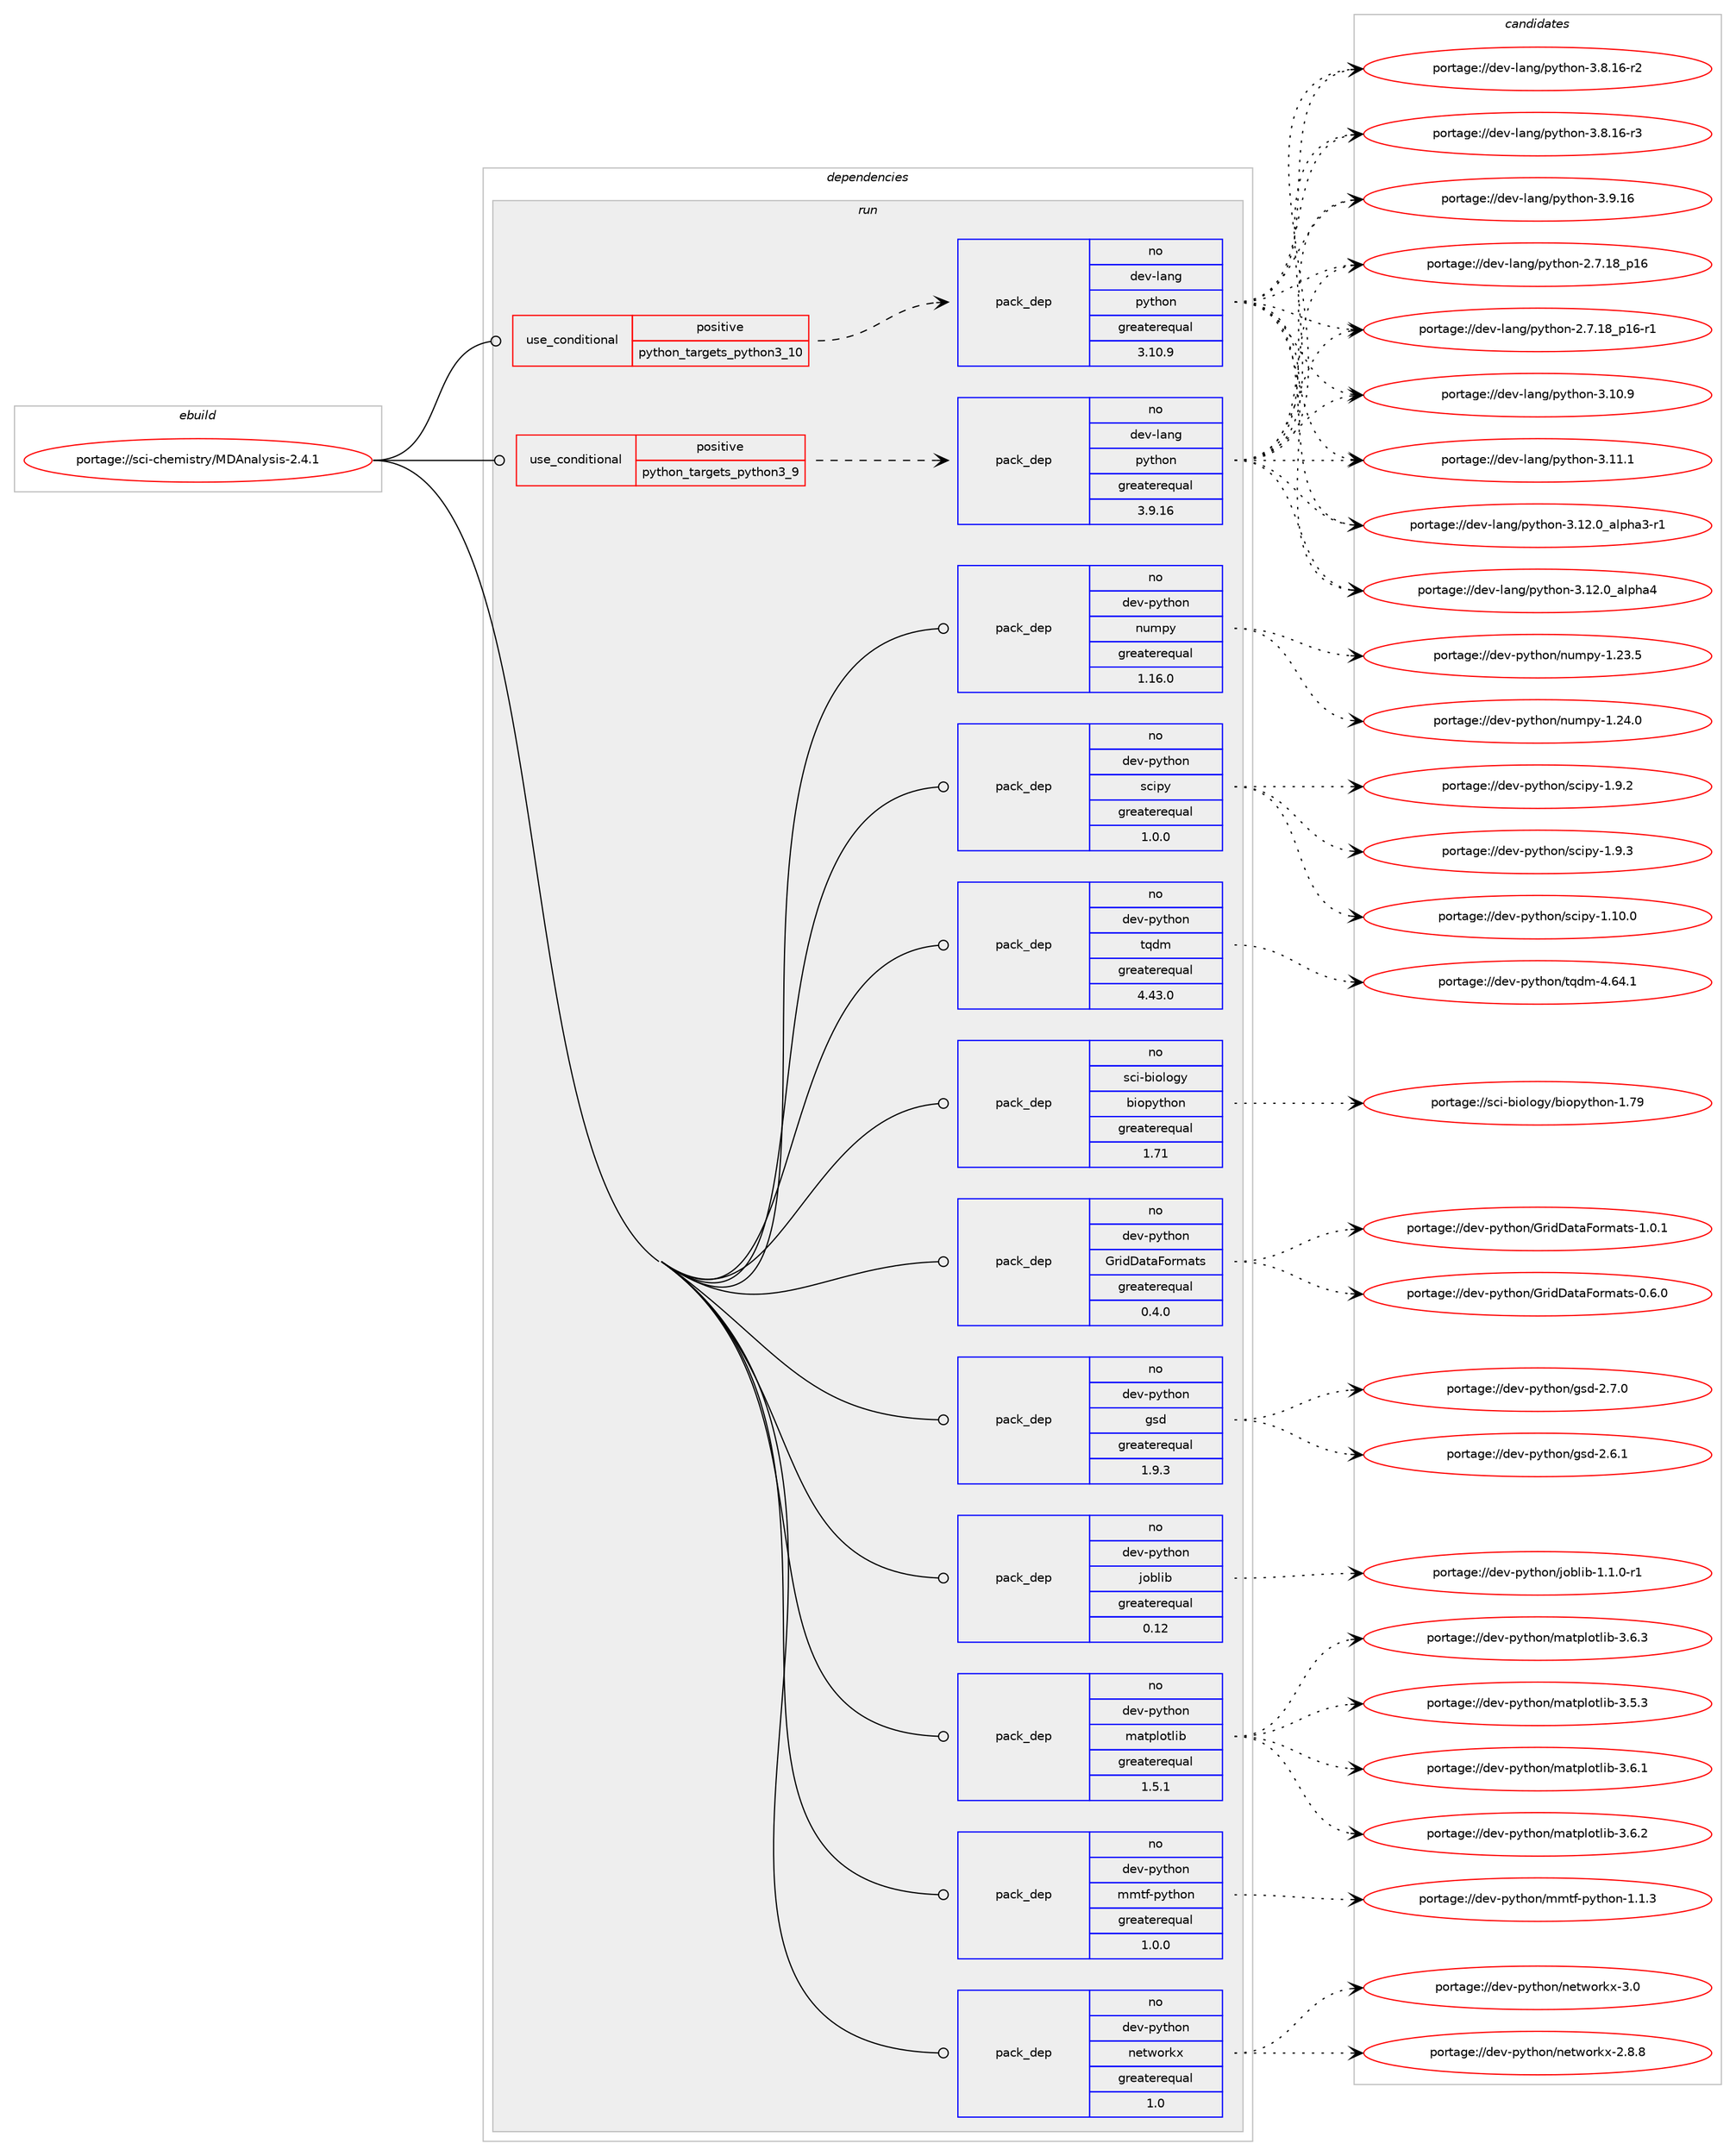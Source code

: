 digraph prolog {

# *************
# Graph options
# *************

newrank=true;
concentrate=true;
compound=true;
graph [rankdir=LR,fontname=Helvetica,fontsize=10,ranksep=1.5];#, ranksep=2.5, nodesep=0.2];
edge  [arrowhead=vee];
node  [fontname=Helvetica,fontsize=10];

# **********
# The ebuild
# **********

subgraph cluster_leftcol {
color=gray;
rank=same;
label=<<i>ebuild</i>>;
id [label="portage://sci-chemistry/MDAnalysis-2.4.1", color=red, width=4, href="../sci-chemistry/MDAnalysis-2.4.1.svg"];
}

# ****************
# The dependencies
# ****************

subgraph cluster_midcol {
color=gray;
label=<<i>dependencies</i>>;
subgraph cluster_compile {
fillcolor="#eeeeee";
style=filled;
label=<<i>compile</i>>;
}
subgraph cluster_compileandrun {
fillcolor="#eeeeee";
style=filled;
label=<<i>compile and run</i>>;
}
subgraph cluster_run {
fillcolor="#eeeeee";
style=filled;
label=<<i>run</i>>;
subgraph cond1023 {
dependency1591 [label=<<TABLE BORDER="0" CELLBORDER="1" CELLSPACING="0" CELLPADDING="4"><TR><TD ROWSPAN="3" CELLPADDING="10">use_conditional</TD></TR><TR><TD>positive</TD></TR><TR><TD>python_targets_python3_10</TD></TR></TABLE>>, shape=none, color=red];
subgraph pack551 {
dependency1592 [label=<<TABLE BORDER="0" CELLBORDER="1" CELLSPACING="0" CELLPADDING="4" WIDTH="220"><TR><TD ROWSPAN="6" CELLPADDING="30">pack_dep</TD></TR><TR><TD WIDTH="110">no</TD></TR><TR><TD>dev-lang</TD></TR><TR><TD>python</TD></TR><TR><TD>greaterequal</TD></TR><TR><TD>3.10.9</TD></TR></TABLE>>, shape=none, color=blue];
}
dependency1591:e -> dependency1592:w [weight=20,style="dashed",arrowhead="vee"];
}
id:e -> dependency1591:w [weight=20,style="solid",arrowhead="odot"];
subgraph cond1024 {
dependency1593 [label=<<TABLE BORDER="0" CELLBORDER="1" CELLSPACING="0" CELLPADDING="4"><TR><TD ROWSPAN="3" CELLPADDING="10">use_conditional</TD></TR><TR><TD>positive</TD></TR><TR><TD>python_targets_python3_9</TD></TR></TABLE>>, shape=none, color=red];
subgraph pack552 {
dependency1594 [label=<<TABLE BORDER="0" CELLBORDER="1" CELLSPACING="0" CELLPADDING="4" WIDTH="220"><TR><TD ROWSPAN="6" CELLPADDING="30">pack_dep</TD></TR><TR><TD WIDTH="110">no</TD></TR><TR><TD>dev-lang</TD></TR><TR><TD>python</TD></TR><TR><TD>greaterequal</TD></TR><TR><TD>3.9.16</TD></TR></TABLE>>, shape=none, color=blue];
}
dependency1593:e -> dependency1594:w [weight=20,style="dashed",arrowhead="vee"];
}
id:e -> dependency1593:w [weight=20,style="solid",arrowhead="odot"];
subgraph pack553 {
dependency1595 [label=<<TABLE BORDER="0" CELLBORDER="1" CELLSPACING="0" CELLPADDING="4" WIDTH="220"><TR><TD ROWSPAN="6" CELLPADDING="30">pack_dep</TD></TR><TR><TD WIDTH="110">no</TD></TR><TR><TD>dev-python</TD></TR><TR><TD>GridDataFormats</TD></TR><TR><TD>greaterequal</TD></TR><TR><TD>0.4.0</TD></TR></TABLE>>, shape=none, color=blue];
}
id:e -> dependency1595:w [weight=20,style="solid",arrowhead="odot"];
subgraph pack554 {
dependency1596 [label=<<TABLE BORDER="0" CELLBORDER="1" CELLSPACING="0" CELLPADDING="4" WIDTH="220"><TR><TD ROWSPAN="6" CELLPADDING="30">pack_dep</TD></TR><TR><TD WIDTH="110">no</TD></TR><TR><TD>dev-python</TD></TR><TR><TD>gsd</TD></TR><TR><TD>greaterequal</TD></TR><TR><TD>1.9.3</TD></TR></TABLE>>, shape=none, color=blue];
}
id:e -> dependency1596:w [weight=20,style="solid",arrowhead="odot"];
subgraph pack555 {
dependency1597 [label=<<TABLE BORDER="0" CELLBORDER="1" CELLSPACING="0" CELLPADDING="4" WIDTH="220"><TR><TD ROWSPAN="6" CELLPADDING="30">pack_dep</TD></TR><TR><TD WIDTH="110">no</TD></TR><TR><TD>dev-python</TD></TR><TR><TD>joblib</TD></TR><TR><TD>greaterequal</TD></TR><TR><TD>0.12</TD></TR></TABLE>>, shape=none, color=blue];
}
id:e -> dependency1597:w [weight=20,style="solid",arrowhead="odot"];
subgraph pack556 {
dependency1598 [label=<<TABLE BORDER="0" CELLBORDER="1" CELLSPACING="0" CELLPADDING="4" WIDTH="220"><TR><TD ROWSPAN="6" CELLPADDING="30">pack_dep</TD></TR><TR><TD WIDTH="110">no</TD></TR><TR><TD>dev-python</TD></TR><TR><TD>matplotlib</TD></TR><TR><TD>greaterequal</TD></TR><TR><TD>1.5.1</TD></TR></TABLE>>, shape=none, color=blue];
}
id:e -> dependency1598:w [weight=20,style="solid",arrowhead="odot"];
subgraph pack557 {
dependency1599 [label=<<TABLE BORDER="0" CELLBORDER="1" CELLSPACING="0" CELLPADDING="4" WIDTH="220"><TR><TD ROWSPAN="6" CELLPADDING="30">pack_dep</TD></TR><TR><TD WIDTH="110">no</TD></TR><TR><TD>dev-python</TD></TR><TR><TD>mmtf-python</TD></TR><TR><TD>greaterequal</TD></TR><TR><TD>1.0.0</TD></TR></TABLE>>, shape=none, color=blue];
}
id:e -> dependency1599:w [weight=20,style="solid",arrowhead="odot"];
subgraph pack558 {
dependency1600 [label=<<TABLE BORDER="0" CELLBORDER="1" CELLSPACING="0" CELLPADDING="4" WIDTH="220"><TR><TD ROWSPAN="6" CELLPADDING="30">pack_dep</TD></TR><TR><TD WIDTH="110">no</TD></TR><TR><TD>dev-python</TD></TR><TR><TD>networkx</TD></TR><TR><TD>greaterequal</TD></TR><TR><TD>1.0</TD></TR></TABLE>>, shape=none, color=blue];
}
id:e -> dependency1600:w [weight=20,style="solid",arrowhead="odot"];
subgraph pack559 {
dependency1601 [label=<<TABLE BORDER="0" CELLBORDER="1" CELLSPACING="0" CELLPADDING="4" WIDTH="220"><TR><TD ROWSPAN="6" CELLPADDING="30">pack_dep</TD></TR><TR><TD WIDTH="110">no</TD></TR><TR><TD>dev-python</TD></TR><TR><TD>numpy</TD></TR><TR><TD>greaterequal</TD></TR><TR><TD>1.16.0</TD></TR></TABLE>>, shape=none, color=blue];
}
id:e -> dependency1601:w [weight=20,style="solid",arrowhead="odot"];
subgraph pack560 {
dependency1602 [label=<<TABLE BORDER="0" CELLBORDER="1" CELLSPACING="0" CELLPADDING="4" WIDTH="220"><TR><TD ROWSPAN="6" CELLPADDING="30">pack_dep</TD></TR><TR><TD WIDTH="110">no</TD></TR><TR><TD>dev-python</TD></TR><TR><TD>scipy</TD></TR><TR><TD>greaterequal</TD></TR><TR><TD>1.0.0</TD></TR></TABLE>>, shape=none, color=blue];
}
id:e -> dependency1602:w [weight=20,style="solid",arrowhead="odot"];
# *** BEGIN UNKNOWN DEPENDENCY TYPE (TODO) ***
# id -> package_dependency(portage://sci-chemistry/MDAnalysis-2.4.1,run,no,dev-python,threadpoolctl,none,[,,],[],[use(optenable(python_targets_python3_9),negative),use(optenable(python_targets_python3_10),negative)])
# *** END UNKNOWN DEPENDENCY TYPE (TODO) ***

subgraph pack561 {
dependency1603 [label=<<TABLE BORDER="0" CELLBORDER="1" CELLSPACING="0" CELLPADDING="4" WIDTH="220"><TR><TD ROWSPAN="6" CELLPADDING="30">pack_dep</TD></TR><TR><TD WIDTH="110">no</TD></TR><TR><TD>dev-python</TD></TR><TR><TD>tqdm</TD></TR><TR><TD>greaterequal</TD></TR><TR><TD>4.43.0</TD></TR></TABLE>>, shape=none, color=blue];
}
id:e -> dependency1603:w [weight=20,style="solid",arrowhead="odot"];
subgraph pack562 {
dependency1604 [label=<<TABLE BORDER="0" CELLBORDER="1" CELLSPACING="0" CELLPADDING="4" WIDTH="220"><TR><TD ROWSPAN="6" CELLPADDING="30">pack_dep</TD></TR><TR><TD WIDTH="110">no</TD></TR><TR><TD>sci-biology</TD></TR><TR><TD>biopython</TD></TR><TR><TD>greaterequal</TD></TR><TR><TD>1.71</TD></TR></TABLE>>, shape=none, color=blue];
}
id:e -> dependency1604:w [weight=20,style="solid",arrowhead="odot"];
}
}

# **************
# The candidates
# **************

subgraph cluster_choices {
rank=same;
color=gray;
label=<<i>candidates</i>>;

subgraph choice551 {
color=black;
nodesep=1;
choice10010111845108971101034711212111610411111045504655464956951124954 [label="portage://dev-lang/python-2.7.18_p16", color=red, width=4,href="../dev-lang/python-2.7.18_p16.svg"];
choice100101118451089711010347112121116104111110455046554649569511249544511449 [label="portage://dev-lang/python-2.7.18_p16-r1", color=red, width=4,href="../dev-lang/python-2.7.18_p16-r1.svg"];
choice10010111845108971101034711212111610411111045514649484657 [label="portage://dev-lang/python-3.10.9", color=red, width=4,href="../dev-lang/python-3.10.9.svg"];
choice10010111845108971101034711212111610411111045514649494649 [label="portage://dev-lang/python-3.11.1", color=red, width=4,href="../dev-lang/python-3.11.1.svg"];
choice10010111845108971101034711212111610411111045514649504648959710811210497514511449 [label="portage://dev-lang/python-3.12.0_alpha3-r1", color=red, width=4,href="../dev-lang/python-3.12.0_alpha3-r1.svg"];
choice1001011184510897110103471121211161041111104551464950464895971081121049752 [label="portage://dev-lang/python-3.12.0_alpha4", color=red, width=4,href="../dev-lang/python-3.12.0_alpha4.svg"];
choice100101118451089711010347112121116104111110455146564649544511450 [label="portage://dev-lang/python-3.8.16-r2", color=red, width=4,href="../dev-lang/python-3.8.16-r2.svg"];
choice100101118451089711010347112121116104111110455146564649544511451 [label="portage://dev-lang/python-3.8.16-r3", color=red, width=4,href="../dev-lang/python-3.8.16-r3.svg"];
choice10010111845108971101034711212111610411111045514657464954 [label="portage://dev-lang/python-3.9.16", color=red, width=4,href="../dev-lang/python-3.9.16.svg"];
dependency1592:e -> choice10010111845108971101034711212111610411111045504655464956951124954:w [style=dotted,weight="100"];
dependency1592:e -> choice100101118451089711010347112121116104111110455046554649569511249544511449:w [style=dotted,weight="100"];
dependency1592:e -> choice10010111845108971101034711212111610411111045514649484657:w [style=dotted,weight="100"];
dependency1592:e -> choice10010111845108971101034711212111610411111045514649494649:w [style=dotted,weight="100"];
dependency1592:e -> choice10010111845108971101034711212111610411111045514649504648959710811210497514511449:w [style=dotted,weight="100"];
dependency1592:e -> choice1001011184510897110103471121211161041111104551464950464895971081121049752:w [style=dotted,weight="100"];
dependency1592:e -> choice100101118451089711010347112121116104111110455146564649544511450:w [style=dotted,weight="100"];
dependency1592:e -> choice100101118451089711010347112121116104111110455146564649544511451:w [style=dotted,weight="100"];
dependency1592:e -> choice10010111845108971101034711212111610411111045514657464954:w [style=dotted,weight="100"];
}
subgraph choice552 {
color=black;
nodesep=1;
choice10010111845108971101034711212111610411111045504655464956951124954 [label="portage://dev-lang/python-2.7.18_p16", color=red, width=4,href="../dev-lang/python-2.7.18_p16.svg"];
choice100101118451089711010347112121116104111110455046554649569511249544511449 [label="portage://dev-lang/python-2.7.18_p16-r1", color=red, width=4,href="../dev-lang/python-2.7.18_p16-r1.svg"];
choice10010111845108971101034711212111610411111045514649484657 [label="portage://dev-lang/python-3.10.9", color=red, width=4,href="../dev-lang/python-3.10.9.svg"];
choice10010111845108971101034711212111610411111045514649494649 [label="portage://dev-lang/python-3.11.1", color=red, width=4,href="../dev-lang/python-3.11.1.svg"];
choice10010111845108971101034711212111610411111045514649504648959710811210497514511449 [label="portage://dev-lang/python-3.12.0_alpha3-r1", color=red, width=4,href="../dev-lang/python-3.12.0_alpha3-r1.svg"];
choice1001011184510897110103471121211161041111104551464950464895971081121049752 [label="portage://dev-lang/python-3.12.0_alpha4", color=red, width=4,href="../dev-lang/python-3.12.0_alpha4.svg"];
choice100101118451089711010347112121116104111110455146564649544511450 [label="portage://dev-lang/python-3.8.16-r2", color=red, width=4,href="../dev-lang/python-3.8.16-r2.svg"];
choice100101118451089711010347112121116104111110455146564649544511451 [label="portage://dev-lang/python-3.8.16-r3", color=red, width=4,href="../dev-lang/python-3.8.16-r3.svg"];
choice10010111845108971101034711212111610411111045514657464954 [label="portage://dev-lang/python-3.9.16", color=red, width=4,href="../dev-lang/python-3.9.16.svg"];
dependency1594:e -> choice10010111845108971101034711212111610411111045504655464956951124954:w [style=dotted,weight="100"];
dependency1594:e -> choice100101118451089711010347112121116104111110455046554649569511249544511449:w [style=dotted,weight="100"];
dependency1594:e -> choice10010111845108971101034711212111610411111045514649484657:w [style=dotted,weight="100"];
dependency1594:e -> choice10010111845108971101034711212111610411111045514649494649:w [style=dotted,weight="100"];
dependency1594:e -> choice10010111845108971101034711212111610411111045514649504648959710811210497514511449:w [style=dotted,weight="100"];
dependency1594:e -> choice1001011184510897110103471121211161041111104551464950464895971081121049752:w [style=dotted,weight="100"];
dependency1594:e -> choice100101118451089711010347112121116104111110455146564649544511450:w [style=dotted,weight="100"];
dependency1594:e -> choice100101118451089711010347112121116104111110455146564649544511451:w [style=dotted,weight="100"];
dependency1594:e -> choice10010111845108971101034711212111610411111045514657464954:w [style=dotted,weight="100"];
}
subgraph choice553 {
color=black;
nodesep=1;
choice1001011184511212111610411111047711141051006897116977011111410997116115454846544648 [label="portage://dev-python/GridDataFormats-0.6.0", color=red, width=4,href="../dev-python/GridDataFormats-0.6.0.svg"];
choice1001011184511212111610411111047711141051006897116977011111410997116115454946484649 [label="portage://dev-python/GridDataFormats-1.0.1", color=red, width=4,href="../dev-python/GridDataFormats-1.0.1.svg"];
dependency1595:e -> choice1001011184511212111610411111047711141051006897116977011111410997116115454846544648:w [style=dotted,weight="100"];
dependency1595:e -> choice1001011184511212111610411111047711141051006897116977011111410997116115454946484649:w [style=dotted,weight="100"];
}
subgraph choice554 {
color=black;
nodesep=1;
choice1001011184511212111610411111047103115100455046544649 [label="portage://dev-python/gsd-2.6.1", color=red, width=4,href="../dev-python/gsd-2.6.1.svg"];
choice1001011184511212111610411111047103115100455046554648 [label="portage://dev-python/gsd-2.7.0", color=red, width=4,href="../dev-python/gsd-2.7.0.svg"];
dependency1596:e -> choice1001011184511212111610411111047103115100455046544649:w [style=dotted,weight="100"];
dependency1596:e -> choice1001011184511212111610411111047103115100455046554648:w [style=dotted,weight="100"];
}
subgraph choice555 {
color=black;
nodesep=1;
choice100101118451121211161041111104710611198108105984549464946484511449 [label="portage://dev-python/joblib-1.1.0-r1", color=red, width=4,href="../dev-python/joblib-1.1.0-r1.svg"];
dependency1597:e -> choice100101118451121211161041111104710611198108105984549464946484511449:w [style=dotted,weight="100"];
}
subgraph choice556 {
color=black;
nodesep=1;
choice10010111845112121116104111110471099711611210811111610810598455146534651 [label="portage://dev-python/matplotlib-3.5.3", color=red, width=4,href="../dev-python/matplotlib-3.5.3.svg"];
choice10010111845112121116104111110471099711611210811111610810598455146544649 [label="portage://dev-python/matplotlib-3.6.1", color=red, width=4,href="../dev-python/matplotlib-3.6.1.svg"];
choice10010111845112121116104111110471099711611210811111610810598455146544650 [label="portage://dev-python/matplotlib-3.6.2", color=red, width=4,href="../dev-python/matplotlib-3.6.2.svg"];
choice10010111845112121116104111110471099711611210811111610810598455146544651 [label="portage://dev-python/matplotlib-3.6.3", color=red, width=4,href="../dev-python/matplotlib-3.6.3.svg"];
dependency1598:e -> choice10010111845112121116104111110471099711611210811111610810598455146534651:w [style=dotted,weight="100"];
dependency1598:e -> choice10010111845112121116104111110471099711611210811111610810598455146544649:w [style=dotted,weight="100"];
dependency1598:e -> choice10010111845112121116104111110471099711611210811111610810598455146544650:w [style=dotted,weight="100"];
dependency1598:e -> choice10010111845112121116104111110471099711611210811111610810598455146544651:w [style=dotted,weight="100"];
}
subgraph choice557 {
color=black;
nodesep=1;
choice100101118451121211161041111104710910911610245112121116104111110454946494651 [label="portage://dev-python/mmtf-python-1.1.3", color=red, width=4,href="../dev-python/mmtf-python-1.1.3.svg"];
dependency1599:e -> choice100101118451121211161041111104710910911610245112121116104111110454946494651:w [style=dotted,weight="100"];
}
subgraph choice558 {
color=black;
nodesep=1;
choice1001011184511212111610411111047110101116119111114107120455046564656 [label="portage://dev-python/networkx-2.8.8", color=red, width=4,href="../dev-python/networkx-2.8.8.svg"];
choice100101118451121211161041111104711010111611911111410712045514648 [label="portage://dev-python/networkx-3.0", color=red, width=4,href="../dev-python/networkx-3.0.svg"];
dependency1600:e -> choice1001011184511212111610411111047110101116119111114107120455046564656:w [style=dotted,weight="100"];
dependency1600:e -> choice100101118451121211161041111104711010111611911111410712045514648:w [style=dotted,weight="100"];
}
subgraph choice559 {
color=black;
nodesep=1;
choice100101118451121211161041111104711011710911212145494650514653 [label="portage://dev-python/numpy-1.23.5", color=red, width=4,href="../dev-python/numpy-1.23.5.svg"];
choice100101118451121211161041111104711011710911212145494650524648 [label="portage://dev-python/numpy-1.24.0", color=red, width=4,href="../dev-python/numpy-1.24.0.svg"];
dependency1601:e -> choice100101118451121211161041111104711011710911212145494650514653:w [style=dotted,weight="100"];
dependency1601:e -> choice100101118451121211161041111104711011710911212145494650524648:w [style=dotted,weight="100"];
}
subgraph choice560 {
color=black;
nodesep=1;
choice10010111845112121116104111110471159910511212145494649484648 [label="portage://dev-python/scipy-1.10.0", color=red, width=4,href="../dev-python/scipy-1.10.0.svg"];
choice100101118451121211161041111104711599105112121454946574650 [label="portage://dev-python/scipy-1.9.2", color=red, width=4,href="../dev-python/scipy-1.9.2.svg"];
choice100101118451121211161041111104711599105112121454946574651 [label="portage://dev-python/scipy-1.9.3", color=red, width=4,href="../dev-python/scipy-1.9.3.svg"];
dependency1602:e -> choice10010111845112121116104111110471159910511212145494649484648:w [style=dotted,weight="100"];
dependency1602:e -> choice100101118451121211161041111104711599105112121454946574650:w [style=dotted,weight="100"];
dependency1602:e -> choice100101118451121211161041111104711599105112121454946574651:w [style=dotted,weight="100"];
}
subgraph choice561 {
color=black;
nodesep=1;
choice100101118451121211161041111104711611310010945524654524649 [label="portage://dev-python/tqdm-4.64.1", color=red, width=4,href="../dev-python/tqdm-4.64.1.svg"];
dependency1603:e -> choice100101118451121211161041111104711611310010945524654524649:w [style=dotted,weight="100"];
}
subgraph choice562 {
color=black;
nodesep=1;
choice11599105459810511110811110312147981051111121211161041111104549465557 [label="portage://sci-biology/biopython-1.79", color=red, width=4,href="../sci-biology/biopython-1.79.svg"];
dependency1604:e -> choice11599105459810511110811110312147981051111121211161041111104549465557:w [style=dotted,weight="100"];
}
}

}
